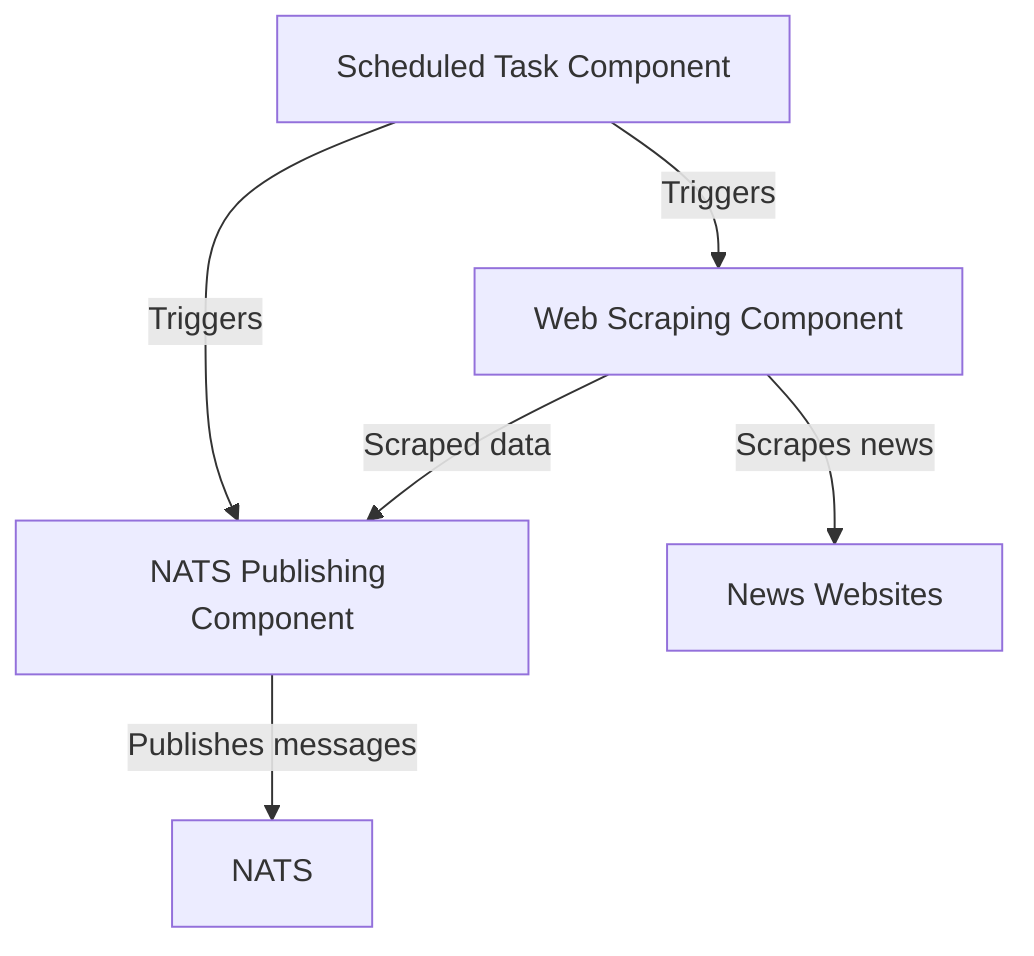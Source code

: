graph TD
    ST[Scheduled Task Component] -->|Triggers| WS[Web Scraping Component]
    ST -->|Triggers| NP[NATS Publishing Component]
    WS -->|Scrapes news| NW[News Websites]
    NP -->|Publishes messages| NATS[NATS]
    WS -->|Scraped data| NP
